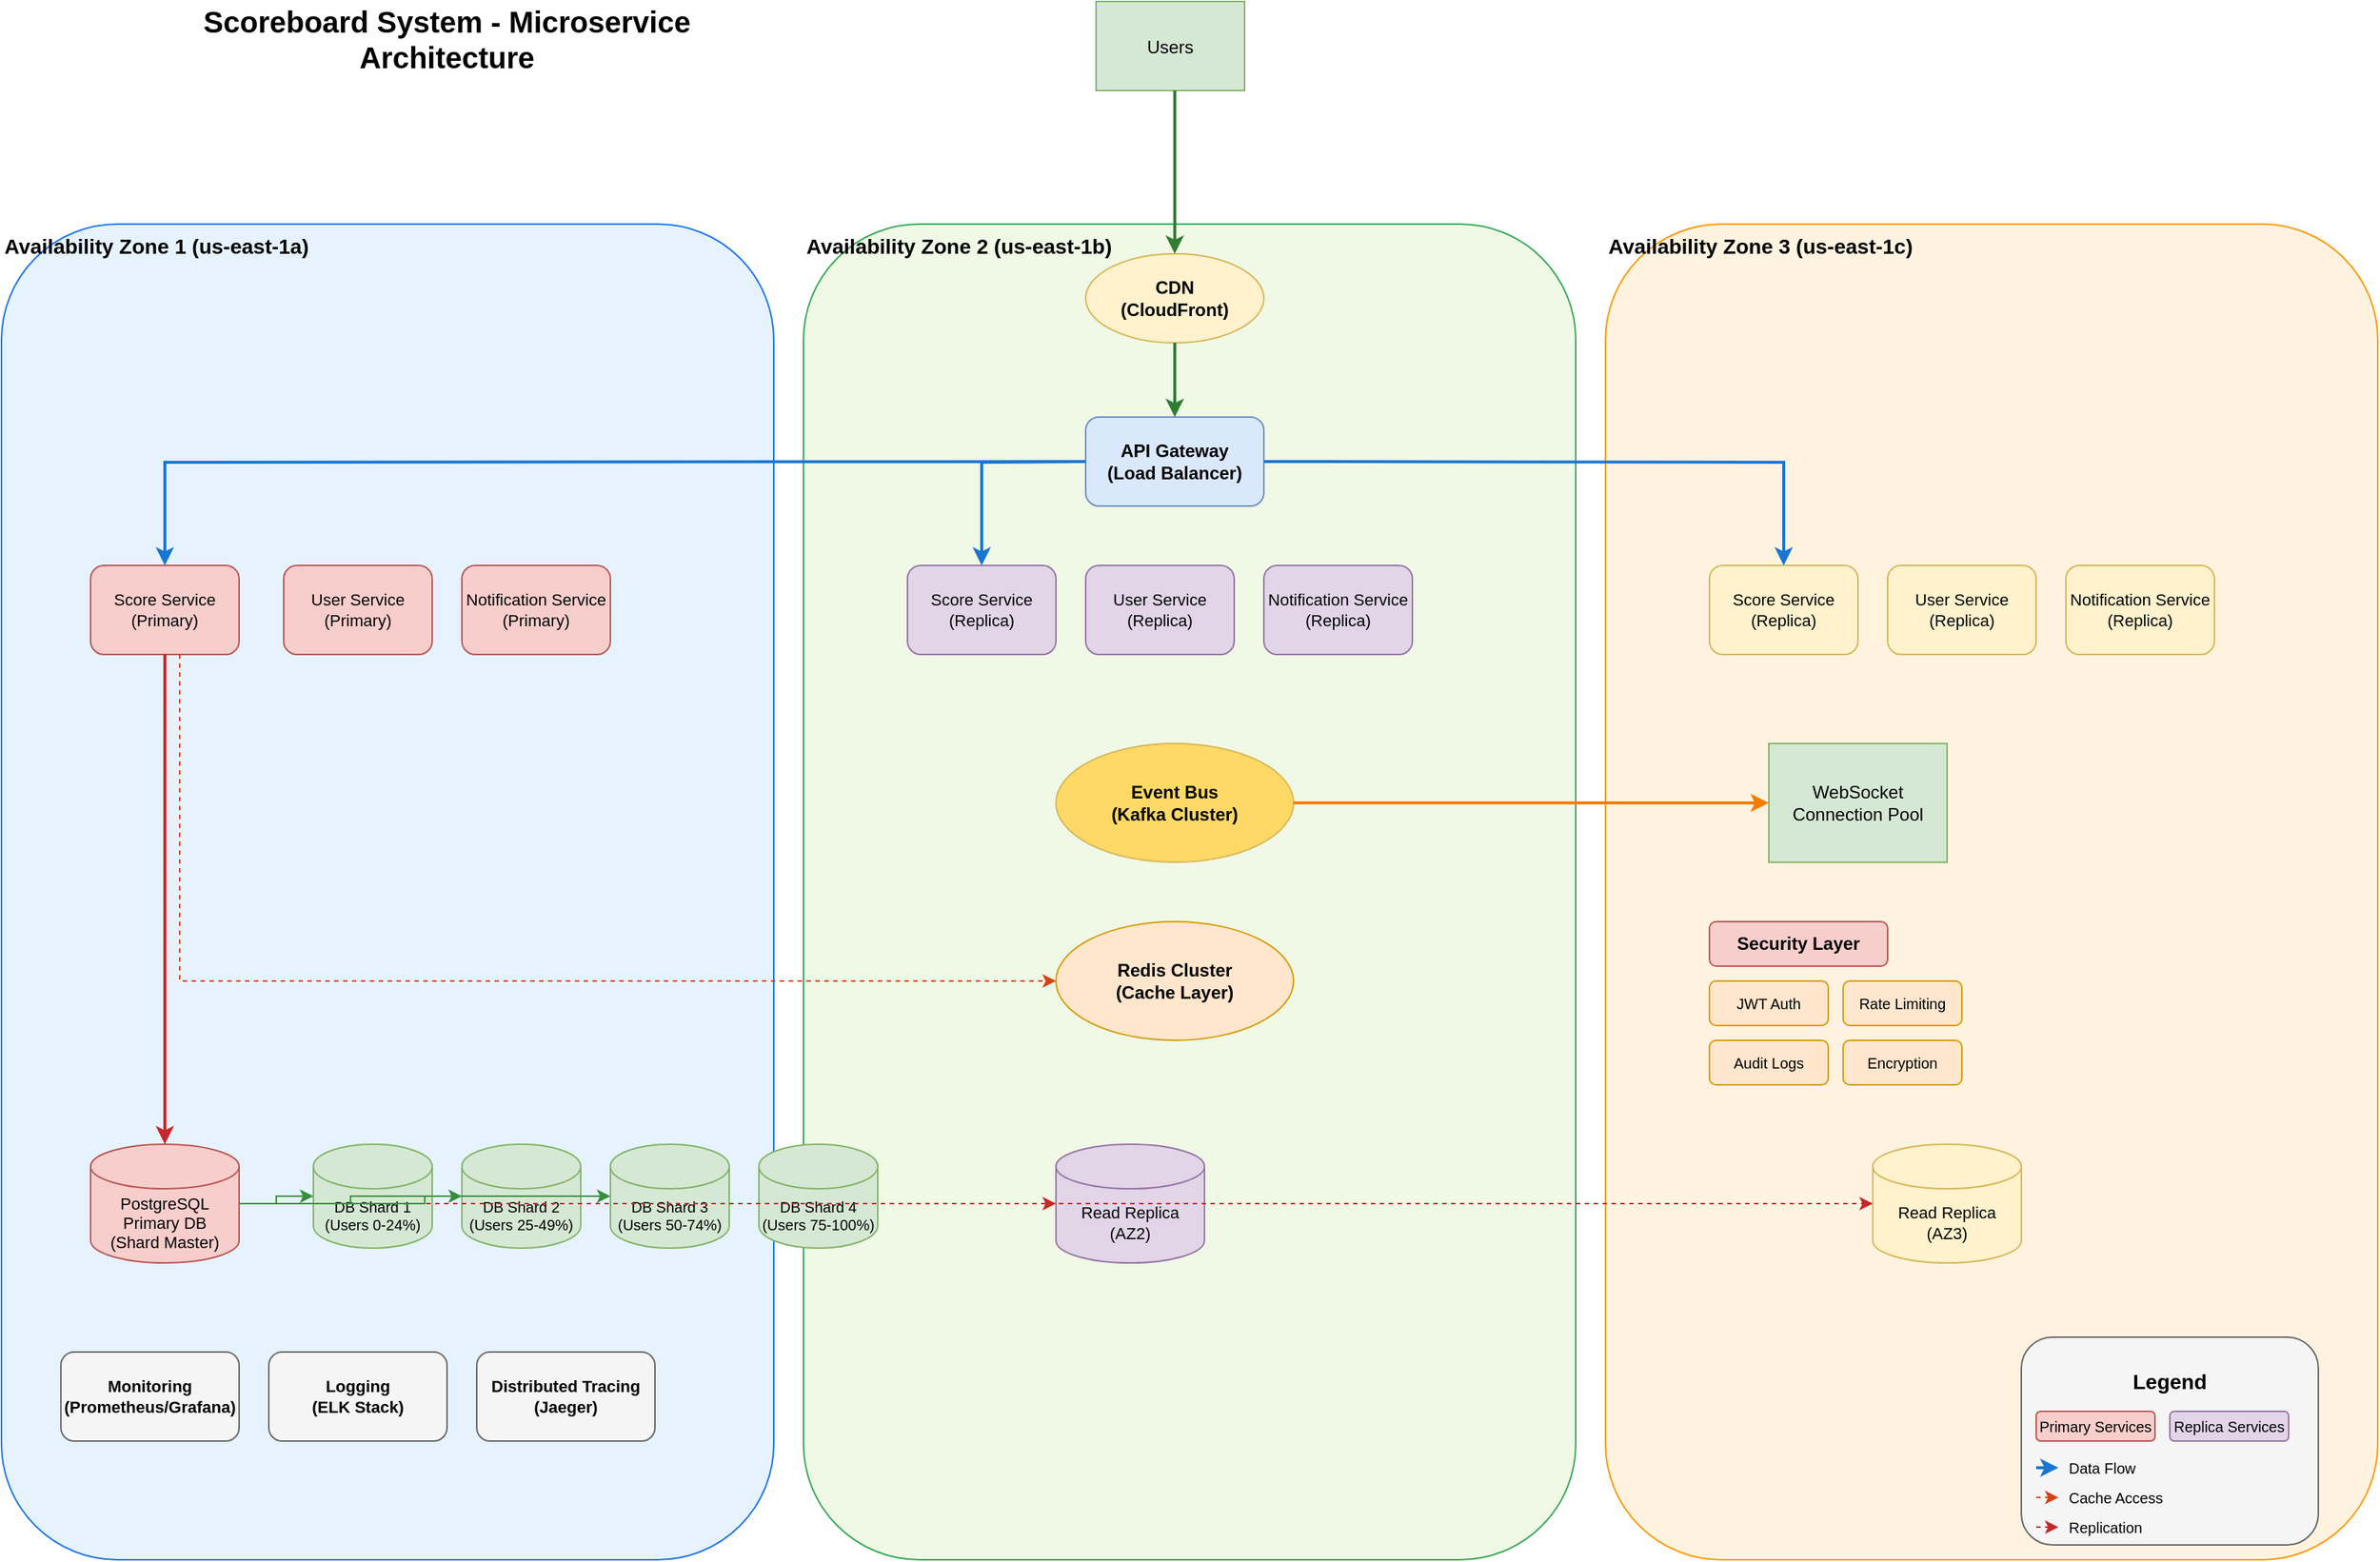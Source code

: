 <mxfile version="28.2.0">
  <diagram name="Scoreboard System Architecture" id="scoreboard-architecture">
    <mxGraphModel dx="1451" dy="2032" grid="1" gridSize="10" guides="1" tooltips="1" connect="1" arrows="1" fold="1" page="1" pageScale="1" pageWidth="1654" pageHeight="1169" math="0" shadow="0">
      <root>
        <mxCell id="0" />
        <mxCell id="1" parent="0" />
        <mxCell id="title" value="Scoreboard System - Microservice Architecture" style="text;html=1;strokeColor=none;fillColor=none;align=center;verticalAlign=middle;whiteSpace=wrap;rounded=0;fontSize=20;fontStyle=1;" parent="1" vertex="1">
          <mxGeometry x="140" y="-40" width="400" height="30" as="geometry" />
        </mxCell>
        <mxCell id="az1-bg" value="Availability Zone 1 (us-east-1a)" style="rounded=1;whiteSpace=wrap;html=1;fillColor=#E6F3FF;strokeColor=#1A73E8;fontSize=14;fontStyle=1;verticalAlign=top;align=left;" parent="1" vertex="1">
          <mxGeometry x="40" y="100" width="520" height="900" as="geometry" />
        </mxCell>
        <mxCell id="az2-bg" value="Availability Zone 2 (us-east-1b)" style="rounded=1;whiteSpace=wrap;html=1;fillColor=#F0F8E6;strokeColor=#34A853;fontSize=14;fontStyle=1;verticalAlign=top;align=left;" parent="1" vertex="1">
          <mxGeometry x="580" y="100" width="520" height="900" as="geometry" />
        </mxCell>
        <mxCell id="az3-bg" value="Availability Zone 3 (us-east-1c)" style="rounded=1;whiteSpace=wrap;html=1;fillColor=#FFF3E0;strokeColor=#FF9800;fontSize=14;fontStyle=1;verticalAlign=top;align=left;" parent="1" vertex="1">
          <mxGeometry x="1120" y="100" width="520" height="900" as="geometry" />
        </mxCell>
        <mxCell id="users" value="Users" style="shape=mxgraph.network.users;fillColor=#d5e8d4;strokeColor=#82b366;fontSize=12;" parent="1" vertex="1">
          <mxGeometry x="777" y="-50" width="100" height="60" as="geometry" />
        </mxCell>
        <mxCell id="cdn" value="CDN&#xa;(CloudFront)" style="ellipse;whiteSpace=wrap;html=1;fillColor=#fff2cc;strokeColor=#d6b656;fontSize=12;fontStyle=1;" parent="1" vertex="1">
          <mxGeometry x="770" y="120" width="120" height="60" as="geometry" />
        </mxCell>
        <mxCell id="api-gateway" value="API Gateway&#xa;(Load Balancer)" style="rounded=1;whiteSpace=wrap;html=1;fillColor=#dae8fc;strokeColor=#6c8ebf;fontSize=12;fontStyle=1;" parent="1" vertex="1">
          <mxGeometry x="770" y="230" width="120" height="60" as="geometry" />
        </mxCell>
        <mxCell id="score-service-az1" value="Score Service&#xa;(Primary)" style="rounded=1;whiteSpace=wrap;html=1;fillColor=#f8cecc;strokeColor=#b85450;fontSize=11;" parent="1" vertex="1">
          <mxGeometry x="100" y="330" width="100" height="60" as="geometry" />
        </mxCell>
        <mxCell id="user-service-az1" value="User Service&#xa;(Primary)" style="rounded=1;whiteSpace=wrap;html=1;fillColor=#f8cecc;strokeColor=#b85450;fontSize=11;" parent="1" vertex="1">
          <mxGeometry x="230" y="330" width="100" height="60" as="geometry" />
        </mxCell>
        <mxCell id="notification-service-az1" value="Notification Service&#xa;(Primary)" style="rounded=1;whiteSpace=wrap;html=1;fillColor=#f8cecc;strokeColor=#b85450;fontSize=11;" parent="1" vertex="1">
          <mxGeometry x="350" y="330" width="100" height="60" as="geometry" />
        </mxCell>
        <mxCell id="score-service-az2" value="Score Service&#xa;(Replica)" style="rounded=1;whiteSpace=wrap;html=1;fillColor=#e1d5e7;strokeColor=#9673a6;fontSize=11;" parent="1" vertex="1">
          <mxGeometry x="650" y="330" width="100" height="60" as="geometry" />
        </mxCell>
        <mxCell id="user-service-az2" value="User Service&#xa;(Replica)" style="rounded=1;whiteSpace=wrap;html=1;fillColor=#e1d5e7;strokeColor=#9673a6;fontSize=11;" parent="1" vertex="1">
          <mxGeometry x="770" y="330" width="100" height="60" as="geometry" />
        </mxCell>
        <mxCell id="notification-service-az2" value="Notification Service&#xa;(Replica)" style="rounded=1;whiteSpace=wrap;html=1;fillColor=#e1d5e7;strokeColor=#9673a6;fontSize=11;" parent="1" vertex="1">
          <mxGeometry x="890" y="330" width="100" height="60" as="geometry" />
        </mxCell>
        <mxCell id="score-service-az3" value="Score Service&#xa;(Replica)" style="rounded=1;whiteSpace=wrap;html=1;fillColor=#fff2cc;strokeColor=#d6b656;fontSize=11;" parent="1" vertex="1">
          <mxGeometry x="1190" y="330" width="100" height="60" as="geometry" />
        </mxCell>
        <mxCell id="user-service-az3" value="User Service&#xa;(Replica)" style="rounded=1;whiteSpace=wrap;html=1;fillColor=#fff2cc;strokeColor=#d6b656;fontSize=11;" parent="1" vertex="1">
          <mxGeometry x="1310" y="330" width="100" height="60" as="geometry" />
        </mxCell>
        <mxCell id="notification-service-az3" value="Notification Service&#xa;(Replica)" style="rounded=1;whiteSpace=wrap;html=1;fillColor=#fff2cc;strokeColor=#d6b656;fontSize=11;" parent="1" vertex="1">
          <mxGeometry x="1430" y="330" width="100" height="60" as="geometry" />
        </mxCell>
        <mxCell id="kafka-cluster" value="Event Bus&#xa;(Kafka Cluster)" style="ellipse;whiteSpace=wrap;html=1;fillColor=#ffd966;strokeColor=#d6b656;fontSize=12;fontStyle=1;" parent="1" vertex="1">
          <mxGeometry x="750" y="450" width="160" height="80" as="geometry" />
        </mxCell>
        <mxCell id="redis-cluster" value="Redis Cluster&#xa;(Cache Layer)" style="ellipse;whiteSpace=wrap;html=1;fillColor=#ffe6cc;strokeColor=#d79b00;fontSize=12;fontStyle=1;" parent="1" vertex="1">
          <mxGeometry x="750" y="570" width="160" height="80" as="geometry" />
        </mxCell>
        <mxCell id="db-primary" value="PostgreSQL&#xa;Primary DB&#xa;(Shard Master)" style="shape=cylinder3;whiteSpace=wrap;html=1;boundedLbl=1;backgroundOutline=1;size=15;fillColor=#f8cecc;strokeColor=#b85450;fontSize=11;" parent="1" vertex="1">
          <mxGeometry x="100" y="720" width="100" height="80" as="geometry" />
        </mxCell>
        <mxCell id="db-shard1" value="DB Shard 1&#xa;(Users 0-24%)" style="shape=cylinder3;whiteSpace=wrap;html=1;boundedLbl=1;backgroundOutline=1;size=15;fillColor=#d5e8d4;strokeColor=#82b366;fontSize=10;" parent="1" vertex="1">
          <mxGeometry x="250" y="720" width="80" height="70" as="geometry" />
        </mxCell>
        <mxCell id="db-shard2" value="DB Shard 2&#xa;(Users 25-49%)" style="shape=cylinder3;whiteSpace=wrap;html=1;boundedLbl=1;backgroundOutline=1;size=15;fillColor=#d5e8d4;strokeColor=#82b366;fontSize=10;" parent="1" vertex="1">
          <mxGeometry x="350" y="720" width="80" height="70" as="geometry" />
        </mxCell>
        <mxCell id="db-shard3" value="DB Shard 3&#xa;(Users 50-74%)" style="shape=cylinder3;whiteSpace=wrap;html=1;boundedLbl=1;backgroundOutline=1;size=15;fillColor=#d5e8d4;strokeColor=#82b366;fontSize=10;" parent="1" vertex="1">
          <mxGeometry x="450" y="720" width="80" height="70" as="geometry" />
        </mxCell>
        <mxCell id="db-shard4" value="DB Shard 4&#xa;(Users 75-100%)" style="shape=cylinder3;whiteSpace=wrap;html=1;boundedLbl=1;backgroundOutline=1;size=15;fillColor=#d5e8d4;strokeColor=#82b366;fontSize=10;" parent="1" vertex="1">
          <mxGeometry x="550" y="720" width="80" height="70" as="geometry" />
        </mxCell>
        <mxCell id="db-replica-az2" value="Read Replica&#xa;(AZ2)" style="shape=cylinder3;whiteSpace=wrap;html=1;boundedLbl=1;backgroundOutline=1;size=15;fillColor=#e1d5e7;strokeColor=#9673a6;fontSize=11;" parent="1" vertex="1">
          <mxGeometry x="750" y="720" width="100" height="80" as="geometry" />
        </mxCell>
        <mxCell id="db-replica-az3" value="Read Replica&#xa;(AZ3)" style="shape=cylinder3;whiteSpace=wrap;html=1;boundedLbl=1;backgroundOutline=1;size=15;fillColor=#fff2cc;strokeColor=#d6b656;fontSize=11;" parent="1" vertex="1">
          <mxGeometry x="1300" y="720" width="100" height="80" as="geometry" />
        </mxCell>
        <mxCell id="websocket-connections" value="WebSocket&#xa;Connection Pool" style="cloud;whiteSpace=wrap;html=1;fillColor=#d5e8d4;strokeColor=#82b366;fontSize=12;" parent="1" vertex="1">
          <mxGeometry x="1230" y="450" width="120" height="80" as="geometry" />
        </mxCell>
        <mxCell id="monitoring" value="Monitoring&#xa;(Prometheus/Grafana)" style="rounded=1;whiteSpace=wrap;html=1;fillColor=#f5f5f5;strokeColor=#666666;fontSize=11;fontStyle=1;" parent="1" vertex="1">
          <mxGeometry x="80" y="860" width="120" height="60" as="geometry" />
        </mxCell>
        <mxCell id="logging" value="Logging&#xa;(ELK Stack)" style="rounded=1;whiteSpace=wrap;html=1;fillColor=#f5f5f5;strokeColor=#666666;fontSize=11;fontStyle=1;" parent="1" vertex="1">
          <mxGeometry x="220" y="860" width="120" height="60" as="geometry" />
        </mxCell>
        <mxCell id="tracing" value="Distributed Tracing&#xa;(Jaeger)" style="rounded=1;whiteSpace=wrap;html=1;fillColor=#f5f5f5;strokeColor=#666666;fontSize=11;fontStyle=1;" parent="1" vertex="1">
          <mxGeometry x="360" y="860" width="120" height="60" as="geometry" />
        </mxCell>
        <mxCell id="security" value="Security Layer" style="text;html=1;strokeColor=#b85450;fillColor=#f8cecc;align=center;verticalAlign=middle;whiteSpace=wrap;rounded=1;fontSize=12;fontStyle=1;" parent="1" vertex="1">
          <mxGeometry x="1190" y="570" width="120" height="30" as="geometry" />
        </mxCell>
        <mxCell id="auth" value="JWT Auth" style="rounded=1;whiteSpace=wrap;html=1;fillColor=#ffe6cc;strokeColor=#d79b00;fontSize=10;" parent="1" vertex="1">
          <mxGeometry x="1190" y="610" width="80" height="30" as="geometry" />
        </mxCell>
        <mxCell id="rate-limit" value="Rate Limiting" style="rounded=1;whiteSpace=wrap;html=1;fillColor=#ffe6cc;strokeColor=#d79b00;fontSize=10;" parent="1" vertex="1">
          <mxGeometry x="1280" y="610" width="80" height="30" as="geometry" />
        </mxCell>
        <mxCell id="audit" value="Audit Logs" style="rounded=1;whiteSpace=wrap;html=1;fillColor=#ffe6cc;strokeColor=#d79b00;fontSize=10;" parent="1" vertex="1">
          <mxGeometry x="1190" y="650" width="80" height="30" as="geometry" />
        </mxCell>
        <mxCell id="encryption" value="Encryption" style="rounded=1;whiteSpace=wrap;html=1;fillColor=#ffe6cc;strokeColor=#d79b00;fontSize=10;" parent="1" vertex="1">
          <mxGeometry x="1280" y="650" width="80" height="30" as="geometry" />
        </mxCell>
        <mxCell id="arrow1" style="edgeStyle=orthogonalEdgeStyle;rounded=0;orthogonalLoop=1;jettySize=auto;html=1;strokeWidth=2;strokeColor=#2E7D32;fontColor=#000000;" parent="1" source="users" target="cdn" edge="1">
          <mxGeometry relative="1" as="geometry">
            <Array as="points">
              <mxPoint x="830" y="30" />
              <mxPoint x="830" y="30" />
            </Array>
          </mxGeometry>
        </mxCell>
        <mxCell id="arrow2" style="edgeStyle=orthogonalEdgeStyle;rounded=0;orthogonalLoop=1;jettySize=auto;html=1;strokeWidth=2;strokeColor=#2E7D32;" parent="1" source="cdn" target="api-gateway" edge="1">
          <mxGeometry relative="1" as="geometry" />
        </mxCell>
        <mxCell id="arrow3" style="edgeStyle=orthogonalEdgeStyle;rounded=0;orthogonalLoop=1;jettySize=auto;html=1;strokeWidth=2;strokeColor=#1976D2;" parent="1" target="score-service-az1" edge="1">
          <mxGeometry relative="1" as="geometry">
            <mxPoint x="770" y="260.0" as="sourcePoint" />
          </mxGeometry>
        </mxCell>
        <mxCell id="arrow4" style="edgeStyle=orthogonalEdgeStyle;rounded=0;orthogonalLoop=1;jettySize=auto;html=1;strokeWidth=2;strokeColor=#1976D2;" parent="1" target="score-service-az2" edge="1">
          <mxGeometry relative="1" as="geometry">
            <mxPoint x="770" y="260.0" as="sourcePoint" />
          </mxGeometry>
        </mxCell>
        <mxCell id="arrow5" style="edgeStyle=orthogonalEdgeStyle;rounded=0;orthogonalLoop=1;jettySize=auto;html=1;strokeWidth=2;strokeColor=#1976D2;" parent="1" target="score-service-az3" edge="1">
          <mxGeometry relative="1" as="geometry">
            <mxPoint x="890" y="260.0" as="sourcePoint" />
          </mxGeometry>
        </mxCell>
        <mxCell id="arrow8" style="edgeStyle=orthogonalEdgeStyle;rounded=0;orthogonalLoop=1;jettySize=auto;html=1;strokeWidth=2;strokeColor=#F57C00;" parent="1" source="kafka-cluster" target="websocket-connections" edge="1">
          <mxGeometry relative="1" as="geometry" />
        </mxCell>
        <mxCell id="arrow9" style="edgeStyle=orthogonalEdgeStyle;rounded=0;orthogonalLoop=1;jettySize=auto;html=1;strokeWidth=1;strokeColor=#D84315;dashed=1;" parent="1" source="score-service-az1" target="redis-cluster" edge="1">
          <mxGeometry relative="1" as="geometry">
            <Array as="points">
              <mxPoint x="160" y="610" />
            </Array>
          </mxGeometry>
        </mxCell>
        <mxCell id="arrow10" style="edgeStyle=orthogonalEdgeStyle;rounded=0;orthogonalLoop=1;jettySize=auto;html=1;strokeWidth=2;strokeColor=#C62828;entryX=0.5;entryY=0;entryDx=0;entryDy=0;entryPerimeter=0;" parent="1" source="score-service-az1" target="db-primary" edge="1">
          <mxGeometry relative="1" as="geometry">
            <mxPoint x="180.091" y="730" as="targetPoint" />
            <Array as="points">
              <mxPoint x="150" y="500" />
              <mxPoint x="150" y="500" />
            </Array>
          </mxGeometry>
        </mxCell>
        <mxCell id="arrow11" style="edgeStyle=orthogonalEdgeStyle;rounded=0;orthogonalLoop=1;jettySize=auto;html=1;strokeWidth=1;strokeColor=#C62828;dashed=1;" parent="1" source="db-primary" target="db-replica-az2" edge="1">
          <mxGeometry relative="1" as="geometry" />
        </mxCell>
        <mxCell id="arrow12" style="edgeStyle=orthogonalEdgeStyle;rounded=0;orthogonalLoop=1;jettySize=auto;html=1;strokeWidth=1;strokeColor=#C62828;dashed=1;" parent="1" source="db-primary" target="db-replica-az3" edge="1">
          <mxGeometry relative="1" as="geometry" />
        </mxCell>
        <mxCell id="arrow13" style="edgeStyle=orthogonalEdgeStyle;rounded=0;orthogonalLoop=1;jettySize=auto;html=1;strokeWidth=1;strokeColor=#388E3C;" parent="1" source="db-primary" target="db-shard1" edge="1">
          <mxGeometry relative="1" as="geometry" />
        </mxCell>
        <mxCell id="arrow14" style="edgeStyle=orthogonalEdgeStyle;rounded=0;orthogonalLoop=1;jettySize=auto;html=1;strokeWidth=1;strokeColor=#388E3C;" parent="1" source="db-primary" target="db-shard2" edge="1">
          <mxGeometry relative="1" as="geometry" />
        </mxCell>
        <mxCell id="arrow15" style="edgeStyle=orthogonalEdgeStyle;rounded=0;orthogonalLoop=1;jettySize=auto;html=1;strokeWidth=1;strokeColor=#388E3C;" parent="1" source="db-primary" target="db-shard3" edge="1">
          <mxGeometry relative="1" as="geometry" />
        </mxCell>
        <mxCell id="legend-bg" value="" style="rounded=1;whiteSpace=wrap;html=1;fillColor=#f5f5f5;strokeColor=#666666;" parent="1" vertex="1">
          <mxGeometry x="1400" y="850" width="200" height="140" as="geometry" />
        </mxCell>
        <mxCell id="legend-title" value="Legend" style="text;html=1;strokeColor=none;fillColor=none;align=center;verticalAlign=middle;whiteSpace=wrap;rounded=0;fontSize=14;fontStyle=1;" parent="1" vertex="1">
          <mxGeometry x="1450" y="870" width="100" height="20" as="geometry" />
        </mxCell>
        <mxCell id="legend1" value="Primary Services" style="rounded=1;whiteSpace=wrap;html=1;fillColor=#f8cecc;strokeColor=#b85450;fontSize=10;" parent="1" vertex="1">
          <mxGeometry x="1410" y="900" width="80" height="20" as="geometry" />
        </mxCell>
        <mxCell id="legend2" value="Replica Services" style="rounded=1;whiteSpace=wrap;html=1;fillColor=#e1d5e7;strokeColor=#9673a6;fontSize=10;" parent="1" vertex="1">
          <mxGeometry x="1500" y="900" width="80" height="20" as="geometry" />
        </mxCell>
        <mxCell id="legend3" value="Data Flow" style="text;html=1;strokeColor=none;fillColor=none;align=left;verticalAlign=middle;whiteSpace=wrap;rounded=0;fontSize=10;" parent="1" vertex="1">
          <mxGeometry x="1430" y="930" width="60" height="15" as="geometry" />
        </mxCell>
        <mxCell id="legend4" value="Cache Access" style="text;html=1;strokeColor=none;fillColor=none;align=left;verticalAlign=middle;whiteSpace=wrap;rounded=0;fontSize=10;" parent="1" vertex="1">
          <mxGeometry x="1430" y="950" width="80" height="15" as="geometry" />
        </mxCell>
        <mxCell id="legend5" value="Replication" style="text;html=1;strokeColor=none;fillColor=none;align=left;verticalAlign=middle;whiteSpace=wrap;rounded=0;fontSize=10;" parent="1" vertex="1">
          <mxGeometry x="1430" y="970" width="80" height="15" as="geometry" />
        </mxCell>
        <mxCell id="legend-line1" value="" style="endArrow=classic;html=1;strokeWidth=2;strokeColor=#1976D2;" parent="1" edge="1">
          <mxGeometry width="50" height="50" relative="1" as="geometry">
            <mxPoint x="1410" y="938" as="sourcePoint" />
            <mxPoint x="1425" y="938" as="targetPoint" />
          </mxGeometry>
        </mxCell>
        <mxCell id="legend-line2" value="" style="endArrow=classic;html=1;strokeWidth=1;strokeColor=#D84315;dashed=1;" parent="1" edge="1">
          <mxGeometry width="50" height="50" relative="1" as="geometry">
            <mxPoint x="1410" y="958" as="sourcePoint" />
            <mxPoint x="1425" y="958" as="targetPoint" />
          </mxGeometry>
        </mxCell>
        <mxCell id="legend-line3" value="" style="endArrow=classic;html=1;strokeWidth=1;strokeColor=#C62828;dashed=1;" parent="1" edge="1">
          <mxGeometry width="50" height="50" relative="1" as="geometry">
            <mxPoint x="1410" y="978" as="sourcePoint" />
            <mxPoint x="1425" y="978" as="targetPoint" />
          </mxGeometry>
        </mxCell>
      </root>
    </mxGraphModel>
  </diagram>
</mxfile>
